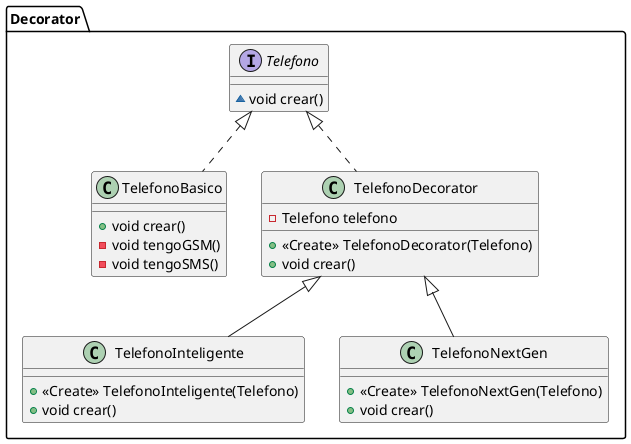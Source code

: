 @startuml
interface Decorator.Telefono {
~ void crear()
}

class Decorator.TelefonoBasico {
+ void crear()
- void tengoGSM()
- void tengoSMS()
}

class Decorator.TelefonoDecorator {
- Telefono telefono
+ <<Create>> TelefonoDecorator(Telefono)
+ void crear()
}


class Decorator.TelefonoInteligente {
+ <<Create>> TelefonoInteligente(Telefono)
+ void crear()
}

class Decorator.TelefonoNextGen {
+ <<Create>> TelefonoNextGen(Telefono)
+ void crear()
}



Decorator.Telefono <|.. Decorator.TelefonoBasico
Decorator.Telefono <|.. Decorator.TelefonoDecorator
Decorator.TelefonoDecorator <|-- Decorator.TelefonoInteligente
Decorator.TelefonoDecorator <|-- Decorator.TelefonoNextGen
@enduml